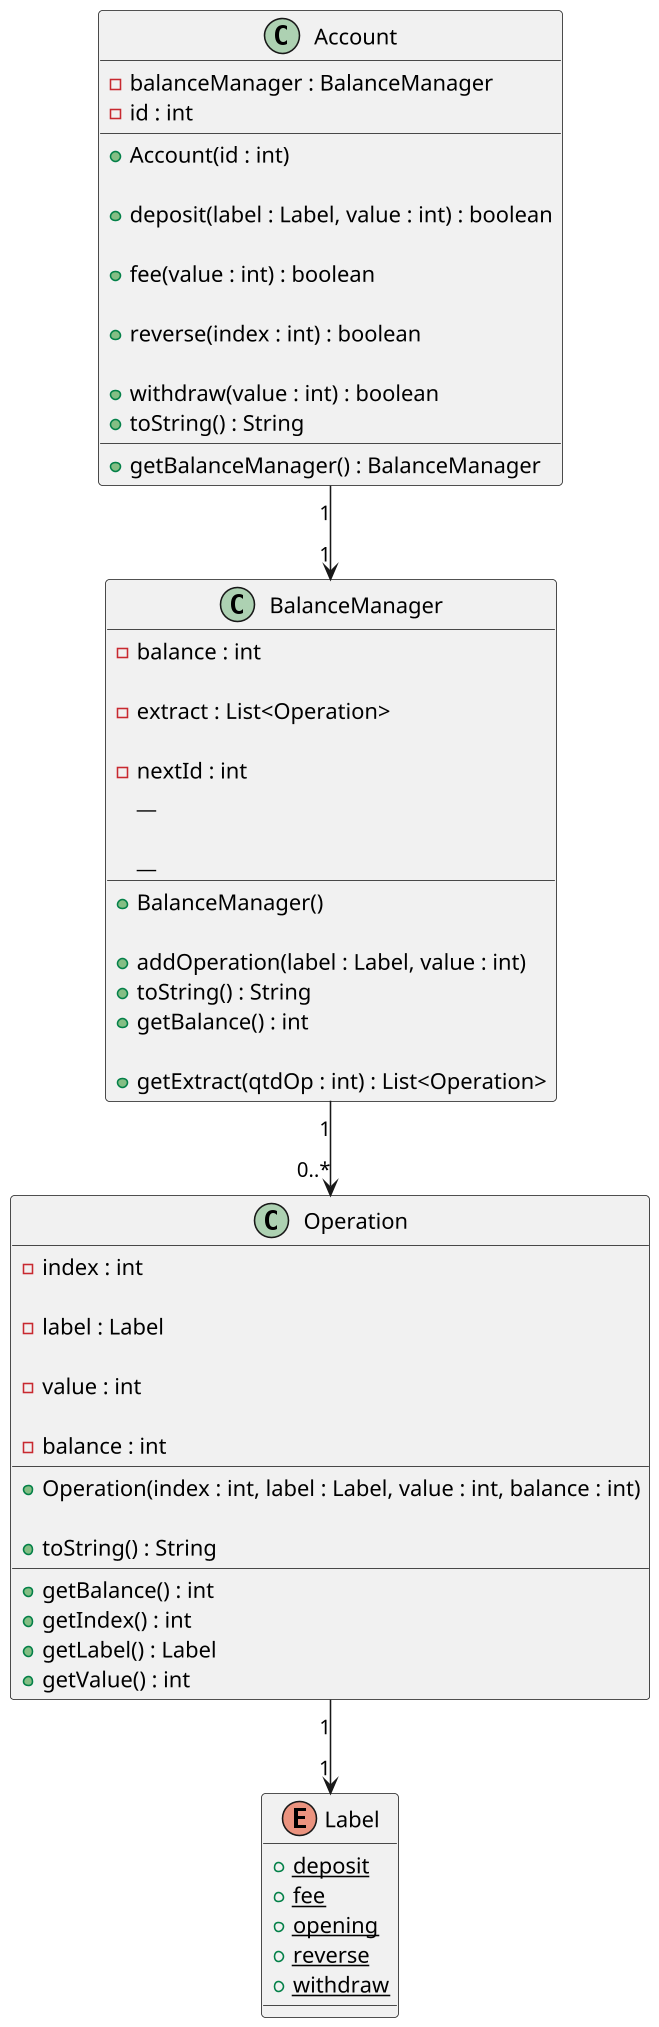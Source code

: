 '--
@startuml

skinparam defaultFontName Hasklig
skinparam dpi 150

'==
class Account {
  - balanceManager : BalanceManager
  - id : int
  __
  + Account(id : int)

  ' adiciona valor à conta
  + deposit(label : Label, value : int) : boolean

  ' retira o dinheiro, mesmo que o balance fique negativo
  + fee(value : int) : boolean

  ' se o índice for válido e representar uma operação de tarifa
  ' adicione o mesmo valor tarifado, mas com label de reverse(extorno)
  + reverse(index : int) : boolean

  ' só realiza a operação se houver dinheiro suficiente na conta
  + withdraw(value : int) : boolean
  + toString() : String
  __
  ' em c++, retorne a referencia
  + getBalanceManager() : BalanceManager
}

' nessa classe são efetivadas e registradas as alterações no saldo
class BalanceManager {

  ' saldo do cliente
  - balance : int 

  ' extrato
  - extract : List<Operation>
  
  ' id da próxima operação
  - nextId : int
  __
  + BalanceManager()

  ' adiciona value ao balance
  ' crie operação e adicione ao vetor de operações
  ' incrementa o nextId
  + addOperation(label : Label, value : int)
  + toString() : String
  __
  + getBalance() : int

  ' se qtdOp for 0, valor default, retornar todo o extrato
  + getExtract(qtdOp : int) : List<Operation>
}
'
' essa enumeração guarda possíveis labels para as operações
enum Label {
  + deposit {static}
  + fee {static}
  + opening {static}
  + reverse {static}
  + withdraw {static}
}
'
' operação guarda os dados de uma única operação
class Operation {
  - index : int

  - label : Label

  ' valor em negativo se estiver diminuindo o saldo
  - value : int

  ' saldo residual apos operação
  - balance : int
  __
  + Operation(index : int, label : Label, value : int, balance : int)

  + toString() : String
  __
  + getBalance() : int
  + getIndex() : int
  + getLabel() : Label
  + getValue() : int
}

'--
Account "1" -->  "1" BalanceManager
BalanceManager "1" -->  "0..*" Operation
Operation "1" -->  "1" Label
@enduml